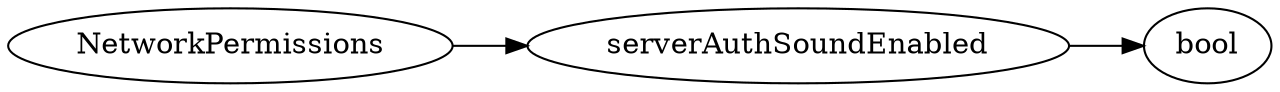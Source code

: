 digraph "NetworkPermissions" {
rankdir = LR
205
205 -> 206
206 -> 207

205 [label="NetworkPermissions",comment="name: \"NetworkPermissions\", typeName: \"\", id: 205, branchId: 0, recurseId: -1, attributes: 0, notes: \"\""];
206 [label="serverAuthSoundEnabled",comment="name: \"serverAuthSoundEnabled\", typeName: \"\", id: 206, branchId: 0, recurseId: -1, attributes: 0, notes: \"\""];
207 [label="bool",comment="name: \"bool\", typeName: \"\", id: 207, branchId: 0, recurseId: -1, attributes: 512, notes: \"\""];
{ rank = max;207}

}

